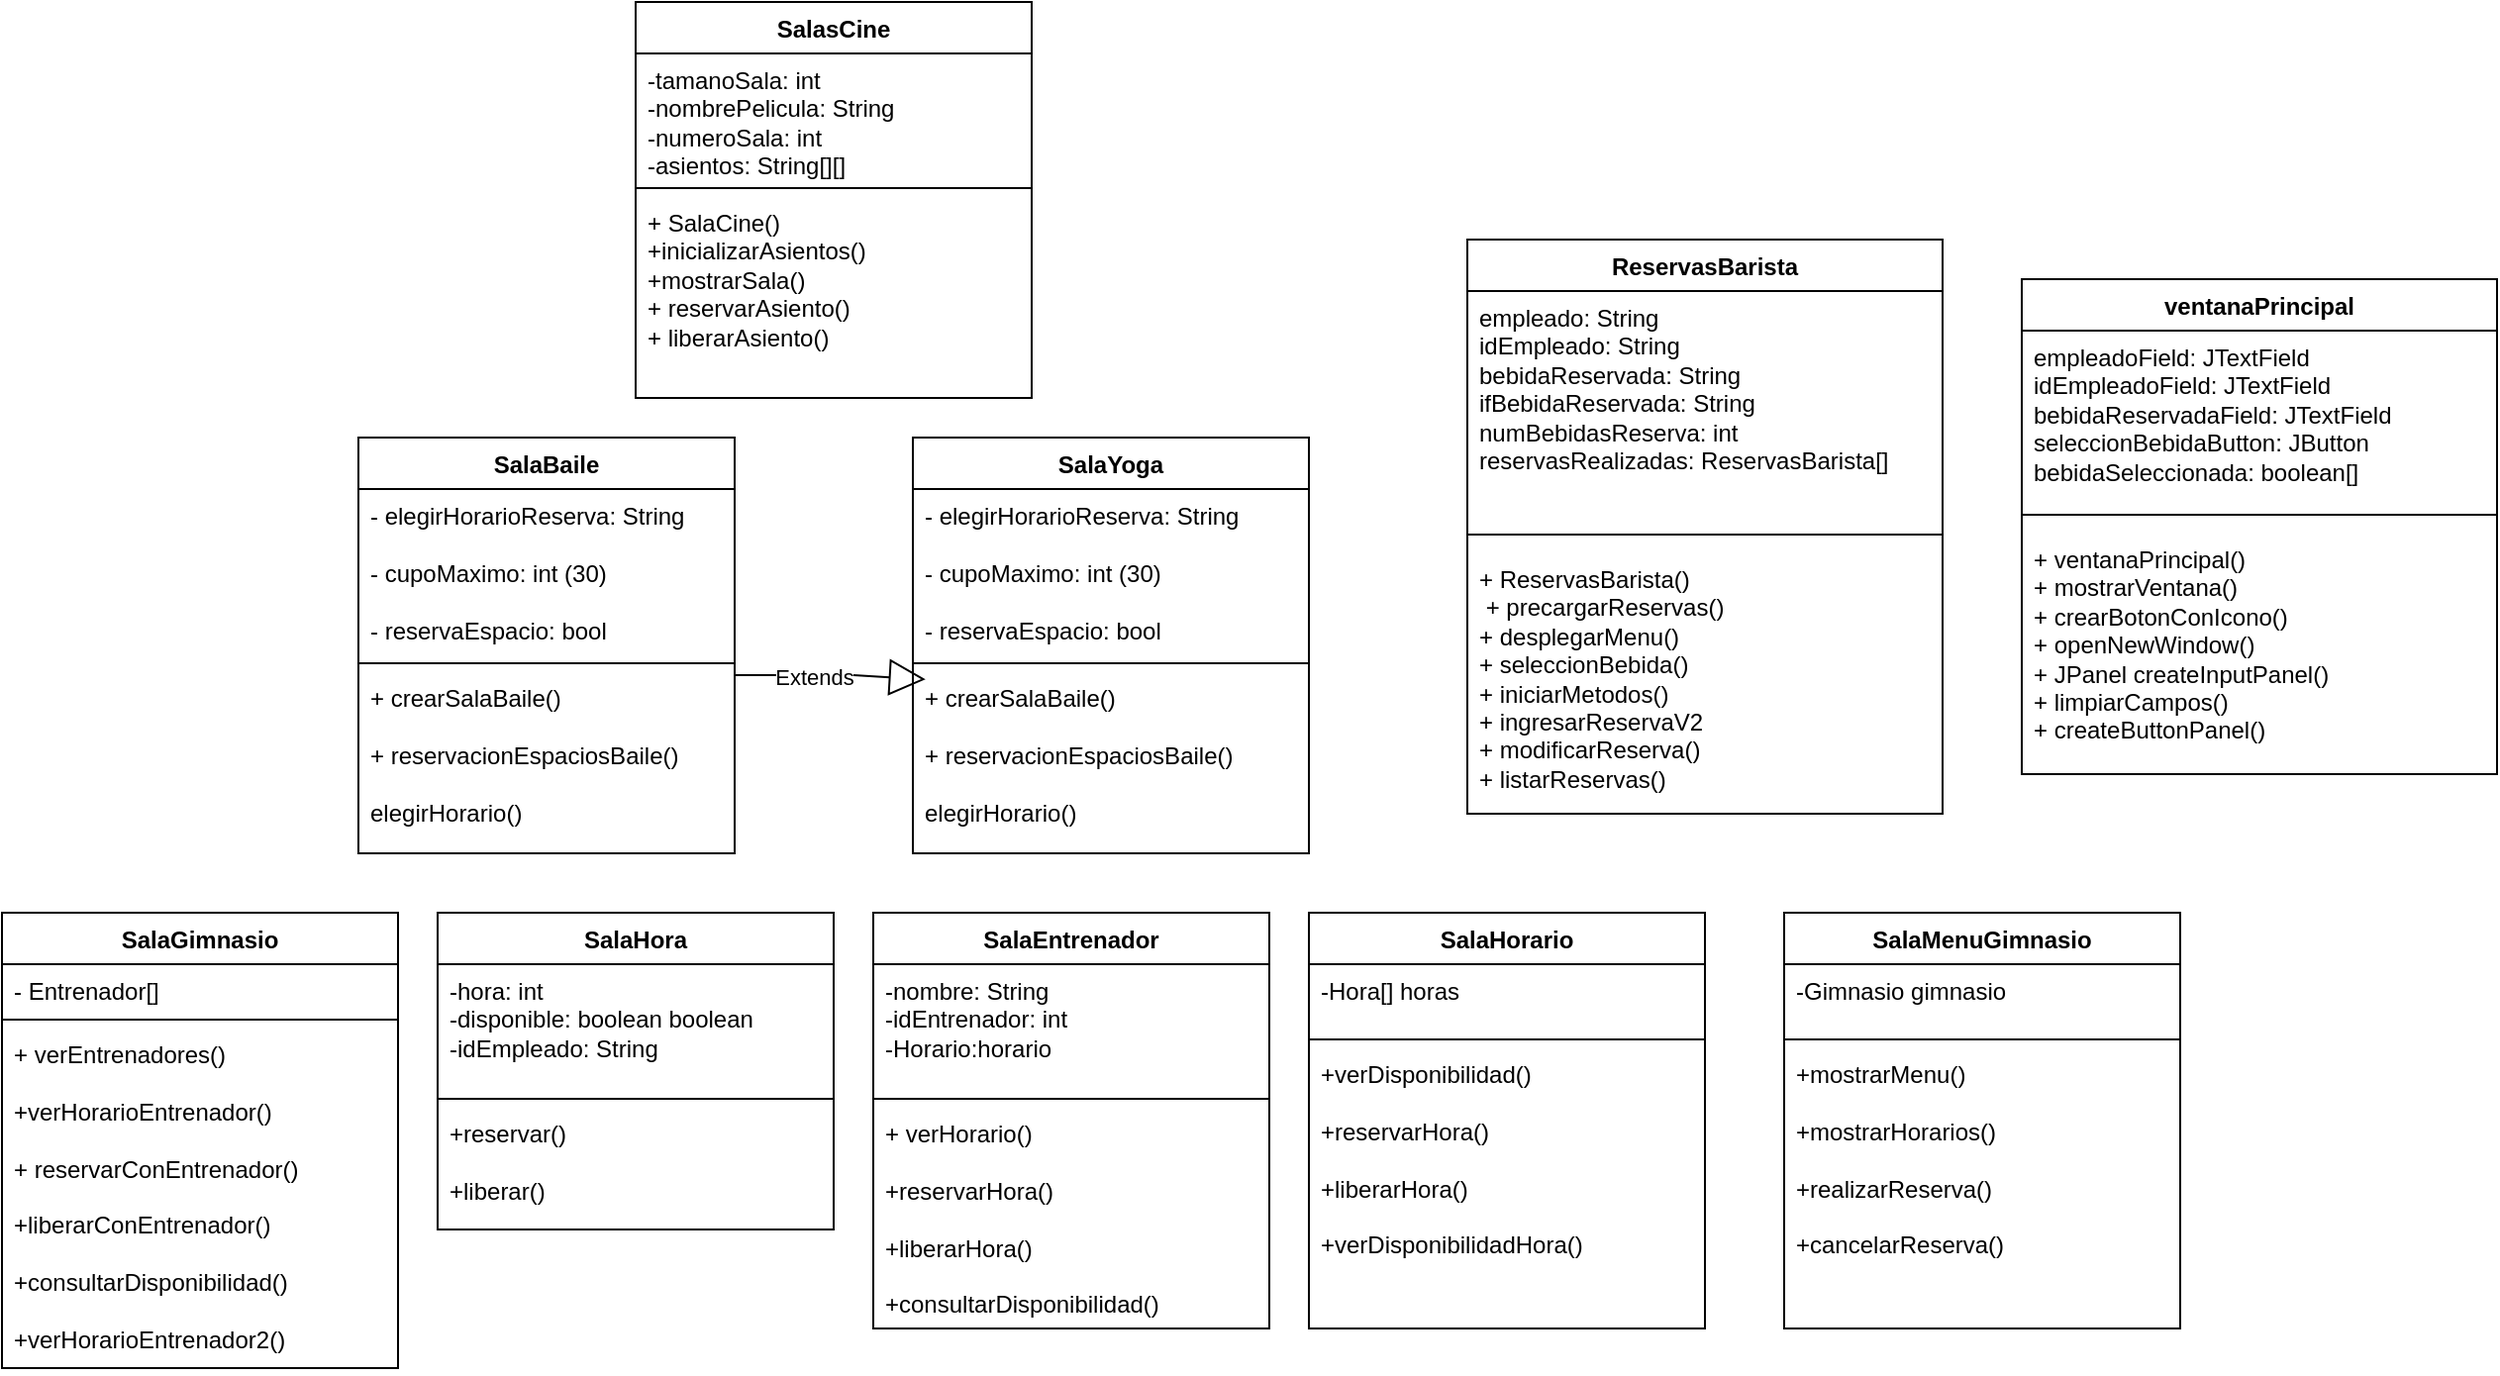 <mxfile version="24.8.6">
  <diagram id="C5RBs43oDa-KdzZeNtuy" name="Page-1">
    <mxGraphModel dx="872" dy="2269" grid="1" gridSize="10" guides="1" tooltips="1" connect="1" arrows="1" fold="1" page="1" pageScale="1" pageWidth="1600" pageHeight="900" math="0" shadow="0">
      <root>
        <mxCell id="WIyWlLk6GJQsqaUBKTNV-0" />
        <mxCell id="WIyWlLk6GJQsqaUBKTNV-1" parent="WIyWlLk6GJQsqaUBKTNV-0" />
        <mxCell id="xDo69KHjv8QRunsJBPLD-2" value="SalasCine&lt;div&gt;&lt;br&gt;&lt;/div&gt;" style="swimlane;fontStyle=1;align=center;verticalAlign=top;childLayout=stackLayout;horizontal=1;startSize=26;horizontalStack=0;resizeParent=1;resizeParentMax=0;resizeLast=0;collapsible=1;marginBottom=0;whiteSpace=wrap;html=1;" parent="WIyWlLk6GJQsqaUBKTNV-1" vertex="1">
          <mxGeometry x="330" y="-1760" width="200" height="200" as="geometry">
            <mxRectangle x="100" y="550" width="100" height="40" as="alternateBounds" />
          </mxGeometry>
        </mxCell>
        <mxCell id="xDo69KHjv8QRunsJBPLD-3" value="&lt;div&gt;&lt;span data-darkreader-inline-color=&quot;&quot; data-darkreader-inline-bgcolor=&quot;&quot; style=&quot;background-color: initial; color: rgb(0, 0, 0); --darkreader-inline-bgcolor: initial; --darkreader-inline-color: #fffffc;&quot;&gt;-tamanoSala: int&lt;/span&gt;&lt;/div&gt;&lt;div&gt;&lt;div&gt;-nombrePelicula: String&lt;/div&gt;&lt;/div&gt;&lt;div&gt;-numeroSala: int&amp;nbsp;&lt;/div&gt;&lt;div&gt;-asientos: String[][]&lt;/div&gt;" style="text;strokeColor=none;fillColor=none;align=left;verticalAlign=top;spacingLeft=4;spacingRight=4;overflow=hidden;rotatable=0;points=[[0,0.5],[1,0.5]];portConstraint=eastwest;whiteSpace=wrap;html=1;" parent="xDo69KHjv8QRunsJBPLD-2" vertex="1">
          <mxGeometry y="26" width="200" height="64" as="geometry" />
        </mxCell>
        <mxCell id="xDo69KHjv8QRunsJBPLD-4" value="" style="line;strokeWidth=1;fillColor=none;align=left;verticalAlign=middle;spacingTop=-1;spacingLeft=3;spacingRight=3;rotatable=0;labelPosition=right;points=[];portConstraint=eastwest;strokeColor=inherit;" parent="xDo69KHjv8QRunsJBPLD-2" vertex="1">
          <mxGeometry y="90" width="200" height="8" as="geometry" />
        </mxCell>
        <mxCell id="xDo69KHjv8QRunsJBPLD-5" value="&lt;div&gt;&lt;div&gt;&lt;span data-darkreader-inline-color=&quot;&quot; data-darkreader-inline-bgcolor=&quot;&quot; style=&quot;background-color: initial; color: rgb(0, 0, 0); --darkreader-inline-bgcolor: initial; --darkreader-inline-color: #fffffc;&quot;&gt;+ SalaCine&lt;/span&gt;&lt;span data-darkreader-inline-color=&quot;&quot; data-darkreader-inline-bgcolor=&quot;&quot; style=&quot;background-color: initial; color: rgb(0, 0, 0); --darkreader-inline-bgcolor: initial; --darkreader-inline-color: #fffffc;&quot;&gt;(&lt;/span&gt;&lt;span data-darkreader-inline-color=&quot;&quot; data-darkreader-inline-bgcolor=&quot;&quot; style=&quot;background-color: initial; color: rgb(0, 0, 0); --darkreader-inline-bgcolor: initial; --darkreader-inline-color: #fffffc;&quot;&gt;)&lt;/span&gt;&lt;/div&gt;&lt;div&gt;+inicializarAsientos()&lt;/div&gt;&lt;div&gt;+mostrarSala()&lt;/div&gt;&lt;div&gt;+ reservarAsiento()&lt;/div&gt;&lt;div&gt;+ liberarAsiento()&lt;br&gt;&lt;div&gt;&lt;br&gt;&lt;/div&gt;&lt;/div&gt;&lt;/div&gt;" style="text;strokeColor=none;fillColor=none;align=left;verticalAlign=top;spacingLeft=4;spacingRight=4;overflow=hidden;rotatable=0;points=[[0,0.5],[1,0.5]];portConstraint=eastwest;whiteSpace=wrap;html=1;" parent="xDo69KHjv8QRunsJBPLD-2" vertex="1">
          <mxGeometry y="98" width="200" height="102" as="geometry" />
        </mxCell>
        <mxCell id="xDo69KHjv8QRunsJBPLD-12" value="SalaBaile" style="swimlane;fontStyle=1;align=center;verticalAlign=top;childLayout=stackLayout;horizontal=1;startSize=26;horizontalStack=0;resizeParent=1;resizeParentMax=0;resizeLast=0;collapsible=1;marginBottom=0;whiteSpace=wrap;html=1;" parent="WIyWlLk6GJQsqaUBKTNV-1" vertex="1">
          <mxGeometry x="190" y="-1540" width="190" height="210" as="geometry" />
        </mxCell>
        <mxCell id="xDo69KHjv8QRunsJBPLD-13" value="- elegirHorarioReserva: String&lt;div&gt;&lt;br&gt;&lt;/div&gt;&lt;div&gt;- cupoMaximo: int (30)&lt;/div&gt;&lt;div&gt;&lt;br&gt;&lt;/div&gt;&lt;div&gt;- reservaEspacio: bool&lt;/div&gt;" style="text;strokeColor=none;fillColor=none;align=left;verticalAlign=top;spacingLeft=4;spacingRight=4;overflow=hidden;rotatable=0;points=[[0,0.5],[1,0.5]];portConstraint=eastwest;whiteSpace=wrap;html=1;" parent="xDo69KHjv8QRunsJBPLD-12" vertex="1">
          <mxGeometry y="26" width="190" height="84" as="geometry" />
        </mxCell>
        <mxCell id="xDo69KHjv8QRunsJBPLD-14" value="" style="line;strokeWidth=1;fillColor=none;align=left;verticalAlign=middle;spacingTop=-1;spacingLeft=3;spacingRight=3;rotatable=0;labelPosition=right;points=[];portConstraint=eastwest;strokeColor=inherit;" parent="xDo69KHjv8QRunsJBPLD-12" vertex="1">
          <mxGeometry y="110" width="190" height="8" as="geometry" />
        </mxCell>
        <mxCell id="xDo69KHjv8QRunsJBPLD-15" value="+ crearSalaBaile()&lt;div&gt;&lt;br&gt;&lt;/div&gt;&lt;div&gt;+ reservacionEspaciosBaile()&lt;/div&gt;&lt;div&gt;&lt;br&gt;&lt;/div&gt;&lt;div&gt;elegirHorario()&lt;/div&gt;" style="text;strokeColor=none;fillColor=none;align=left;verticalAlign=top;spacingLeft=4;spacingRight=4;overflow=hidden;rotatable=0;points=[[0,0.5],[1,0.5]];portConstraint=eastwest;whiteSpace=wrap;html=1;" parent="xDo69KHjv8QRunsJBPLD-12" vertex="1">
          <mxGeometry y="118" width="190" height="92" as="geometry" />
        </mxCell>
        <mxCell id="xDo69KHjv8QRunsJBPLD-17" value="SalaYoga&lt;div&gt;&lt;br&gt;&lt;/div&gt;" style="swimlane;fontStyle=1;align=center;verticalAlign=top;childLayout=stackLayout;horizontal=1;startSize=26;horizontalStack=0;resizeParent=1;resizeParentMax=0;resizeLast=0;collapsible=1;marginBottom=0;whiteSpace=wrap;html=1;" parent="WIyWlLk6GJQsqaUBKTNV-1" vertex="1">
          <mxGeometry x="470" y="-1540" width="200" height="210" as="geometry" />
        </mxCell>
        <mxCell id="xDo69KHjv8QRunsJBPLD-18" value="- elegirHorarioReserva: String&lt;div&gt;&lt;br&gt;&lt;/div&gt;&lt;div&gt;- cupoMaximo: int (30)&lt;/div&gt;&lt;div&gt;&lt;br&gt;&lt;/div&gt;&lt;div&gt;- reservaEspacio: bool&lt;/div&gt;" style="text;strokeColor=none;fillColor=none;align=left;verticalAlign=top;spacingLeft=4;spacingRight=4;overflow=hidden;rotatable=0;points=[[0,0.5],[1,0.5]];portConstraint=eastwest;whiteSpace=wrap;html=1;" parent="xDo69KHjv8QRunsJBPLD-17" vertex="1">
          <mxGeometry y="26" width="200" height="84" as="geometry" />
        </mxCell>
        <mxCell id="xDo69KHjv8QRunsJBPLD-19" value="" style="line;strokeWidth=1;fillColor=none;align=left;verticalAlign=middle;spacingTop=-1;spacingLeft=3;spacingRight=3;rotatable=0;labelPosition=right;points=[];portConstraint=eastwest;strokeColor=inherit;" parent="xDo69KHjv8QRunsJBPLD-17" vertex="1">
          <mxGeometry y="110" width="200" height="8" as="geometry" />
        </mxCell>
        <mxCell id="xDo69KHjv8QRunsJBPLD-20" value="+ crearSalaBaile()&lt;div&gt;&lt;br&gt;&lt;/div&gt;&lt;div&gt;+ reservacionEspaciosBaile()&lt;/div&gt;&lt;div&gt;&lt;br&gt;&lt;/div&gt;&lt;div&gt;elegirHorario()&lt;/div&gt;" style="text;strokeColor=none;fillColor=none;align=left;verticalAlign=top;spacingLeft=4;spacingRight=4;overflow=hidden;rotatable=0;points=[[0,0.5],[1,0.5]];portConstraint=eastwest;whiteSpace=wrap;html=1;" parent="xDo69KHjv8QRunsJBPLD-17" vertex="1">
          <mxGeometry y="118" width="200" height="92" as="geometry" />
        </mxCell>
        <mxCell id="xDo69KHjv8QRunsJBPLD-21" value="ReservasBarista&lt;div&gt;&lt;br&gt;&lt;/div&gt;" style="swimlane;fontStyle=1;align=center;verticalAlign=top;childLayout=stackLayout;horizontal=1;startSize=26;horizontalStack=0;resizeParent=1;resizeParentMax=0;resizeLast=0;collapsible=1;marginBottom=0;whiteSpace=wrap;html=1;" parent="WIyWlLk6GJQsqaUBKTNV-1" vertex="1">
          <mxGeometry x="750" y="-1640" width="240" height="290" as="geometry" />
        </mxCell>
        <mxCell id="xDo69KHjv8QRunsJBPLD-22" value="&lt;font style=&quot;font-size: 12px;&quot;&gt;&lt;span style=&quot;white-space: pre;&quot;&gt;empleado: String&lt;br&gt;&lt;/span&gt;&lt;span style=&quot;white-space: pre;&quot;&gt;idEmpleado: String&lt;br&gt;&lt;/span&gt;&lt;span style=&quot;white-space: pre;&quot;&gt;bebidaReservada: String&lt;br&gt;&lt;/span&gt;&lt;span style=&quot;white-space: pre;&quot;&gt;ifBebidaReservada: String&lt;br&gt;&lt;/span&gt;&lt;span style=&quot;white-space: pre;&quot;&gt;numBebidasReserva: int&lt;br&gt;&lt;/span&gt;&lt;span style=&quot;white-space: pre;&quot;&gt;reservasRealizadas: ReservasBarista[]&lt;/span&gt;&lt;/font&gt;&lt;div style=&quot;&quot;&gt;&lt;span style=&quot;font-family: __JetBrains_Mono_3c557b, __JetBrains_Mono_Fallback_3c557b; white-space: pre;&quot;&gt;&lt;br&gt;&lt;/span&gt;&lt;/div&gt;" style="text;strokeColor=none;fillColor=none;align=left;verticalAlign=top;spacingLeft=4;spacingRight=4;overflow=hidden;rotatable=0;points=[[0,0.5],[1,0.5]];portConstraint=eastwest;whiteSpace=wrap;html=1;" parent="xDo69KHjv8QRunsJBPLD-21" vertex="1">
          <mxGeometry y="26" width="240" height="114" as="geometry" />
        </mxCell>
        <mxCell id="xDo69KHjv8QRunsJBPLD-23" value="" style="line;strokeWidth=1;fillColor=none;align=left;verticalAlign=middle;spacingTop=-1;spacingLeft=3;spacingRight=3;rotatable=0;labelPosition=right;points=[];portConstraint=eastwest;strokeColor=inherit;" parent="xDo69KHjv8QRunsJBPLD-21" vertex="1">
          <mxGeometry y="140" width="240" height="18" as="geometry" />
        </mxCell>
        <mxCell id="xDo69KHjv8QRunsJBPLD-24" value="&lt;font style=&quot;font-size: 12px;&quot;&gt;&lt;span style=&quot;white-space: pre;&quot;&gt;+ ReservasBarista()&lt;br&gt;&lt;/span&gt;&lt;span style=&quot;white-space: pre;&quot;&gt; + precargarReservas() &lt;/span&gt;&lt;/font&gt;&lt;div style=&quot;&quot;&gt;&lt;font style=&quot;font-size: 12px;&quot;&gt;&lt;span style=&quot;white-space: pre;&quot;&gt;+ desplegarMenu()&lt;br&gt;&lt;/span&gt;&lt;span style=&quot;white-space: pre;&quot;&gt;+ seleccionBebida()&lt;br&gt;&lt;/span&gt;&lt;span style=&quot;white-space: pre;&quot;&gt;+ iniciarMetodos()&lt;br&gt;&lt;/span&gt;&lt;span style=&quot;white-space: pre;&quot;&gt;+ ingresarReservaV2&lt;br&gt;&lt;/span&gt;&lt;span style=&quot;white-space: pre;&quot;&gt;+ modificarReserva() &lt;br&gt;&lt;/span&gt;&lt;span style=&quot;white-space: pre;&quot;&gt;+ listarReservas()&lt;br&gt;&lt;/span&gt;&lt;/font&gt;&lt;div&gt;&lt;span style=&quot;background-color: rgb(9, 9, 11); color: rgb(227, 234, 242); font-family: __JetBrains_Mono_3c557b, __JetBrains_Mono_Fallback_3c557b; white-space: pre;&quot;&gt;&lt;br&gt;&lt;/span&gt;&lt;/div&gt;&lt;/div&gt;" style="text;strokeColor=none;fillColor=none;align=left;verticalAlign=top;spacingLeft=4;spacingRight=4;overflow=hidden;rotatable=0;points=[[0,0.5],[1,0.5]];portConstraint=eastwest;whiteSpace=wrap;html=1;" parent="xDo69KHjv8QRunsJBPLD-21" vertex="1">
          <mxGeometry y="158" width="240" height="132" as="geometry" />
        </mxCell>
        <mxCell id="xDo69KHjv8QRunsJBPLD-28" value="Extends" style="endArrow=block;endSize=16;endFill=0;html=1;rounded=0;entryX=0.032;entryY=0.045;entryDx=0;entryDy=0;entryPerimeter=0;exitX=1;exitY=0.022;exitDx=0;exitDy=0;exitPerimeter=0;" parent="WIyWlLk6GJQsqaUBKTNV-1" source="xDo69KHjv8QRunsJBPLD-15" target="xDo69KHjv8QRunsJBPLD-20" edge="1">
          <mxGeometry x="-0.17" y="-1" width="160" relative="1" as="geometry">
            <mxPoint x="390" y="-1420" as="sourcePoint" />
            <mxPoint x="540" y="-1200" as="targetPoint" />
            <Array as="points">
              <mxPoint x="440" y="-1420" />
            </Array>
            <mxPoint as="offset" />
          </mxGeometry>
        </mxCell>
        <mxCell id="K66IiPiDPM6lajpn4Y2S-0" value="&lt;div&gt;ventanaPrincipal&lt;/div&gt;" style="swimlane;fontStyle=1;align=center;verticalAlign=top;childLayout=stackLayout;horizontal=1;startSize=26;horizontalStack=0;resizeParent=1;resizeParentMax=0;resizeLast=0;collapsible=1;marginBottom=0;whiteSpace=wrap;html=1;" parent="WIyWlLk6GJQsqaUBKTNV-1" vertex="1">
          <mxGeometry x="1030" y="-1620" width="240" height="250" as="geometry" />
        </mxCell>
        <mxCell id="K66IiPiDPM6lajpn4Y2S-1" value="&lt;div style=&quot;&quot;&gt;&lt;span style=&quot;white-space: pre;&quot;&gt;empleadoField: JTextField &lt;br&gt;&lt;/span&gt;&lt;span style=&quot;white-space: pre;&quot;&gt;idEmpleadoField: JTextField &lt;br&gt;&lt;/span&gt;&lt;span style=&quot;white-space: pre;&quot;&gt;bebidaReservadaField: JTextField&lt;br&gt;&lt;/span&gt;&lt;span style=&quot;white-space: pre;&quot;&gt;seleccionBebidaButton: JButton &lt;br&gt;&lt;/span&gt;&lt;span style=&quot;white-space: pre;&quot;&gt;bebidaSeleccionada: boolean[]&lt;/span&gt;&lt;/div&gt;" style="text;strokeColor=none;fillColor=none;align=left;verticalAlign=top;spacingLeft=4;spacingRight=4;overflow=hidden;rotatable=0;points=[[0,0.5],[1,0.5]];portConstraint=eastwest;whiteSpace=wrap;html=1;" parent="K66IiPiDPM6lajpn4Y2S-0" vertex="1">
          <mxGeometry y="26" width="240" height="84" as="geometry" />
        </mxCell>
        <mxCell id="K66IiPiDPM6lajpn4Y2S-2" value="" style="line;strokeWidth=1;fillColor=none;align=left;verticalAlign=middle;spacingTop=-1;spacingLeft=3;spacingRight=3;rotatable=0;labelPosition=right;points=[];portConstraint=eastwest;strokeColor=inherit;" parent="K66IiPiDPM6lajpn4Y2S-0" vertex="1">
          <mxGeometry y="110" width="240" height="18" as="geometry" />
        </mxCell>
        <mxCell id="K66IiPiDPM6lajpn4Y2S-3" value="&lt;div style=&quot;&quot;&gt;&lt;div&gt;&lt;span style=&quot;white-space: pre;&quot;&gt;+ ventanaPrincipal()&lt;br&gt;&lt;/span&gt;&lt;span style=&quot;white-space: pre;&quot;&gt;+ mostrarVentana() &lt;/span&gt;&lt;/div&gt;&lt;div&gt;&lt;span style=&quot;white-space: pre;&quot;&gt;+ crearBotonConIcono()&lt;/span&gt;&lt;/div&gt;&lt;div&gt;&lt;span style=&quot;white-space: pre;&quot;&gt;+ openNewWindow()&lt;/span&gt;&lt;/div&gt;&lt;div&gt;&lt;font style=&quot;font-size: 12px; text-align: right; white-space: pre;&quot;&gt;+ &lt;/font&gt;&lt;font style=&quot;font-size: 12px; text-align: right; white-space: pre;&quot;&gt;JPanel createInputPanel() &lt;/font&gt;&lt;/div&gt;&lt;div&gt;&lt;font style=&quot;font-size: 12px; text-align: right; white-space: pre;&quot;&gt;+ &lt;/font&gt;&lt;font style=&quot;font-size: 12px; text-align: right; white-space: pre;&quot;&gt;limpiarCampos() &lt;/font&gt;&lt;font style=&quot;font-size: 12px; text-align: right; white-space: pre;&quot;&gt;&lt;br&gt;&lt;/font&gt;&lt;span style=&quot;white-space: pre;&quot;&gt;+ createButtonPanel()&lt;br&gt;&lt;/span&gt;&lt;br&gt;&lt;/div&gt;&lt;/div&gt;" style="text;strokeColor=none;fillColor=none;align=left;verticalAlign=top;spacingLeft=4;spacingRight=4;overflow=hidden;rotatable=0;points=[[0,0.5],[1,0.5]];portConstraint=eastwest;whiteSpace=wrap;html=1;" parent="K66IiPiDPM6lajpn4Y2S-0" vertex="1">
          <mxGeometry y="128" width="240" height="122" as="geometry" />
        </mxCell>
        <mxCell id="8H2p-3gd27AUxc3cNie3-0" value="SalaGimnasio" style="swimlane;fontStyle=1;align=center;verticalAlign=top;childLayout=stackLayout;horizontal=1;startSize=26;horizontalStack=0;resizeParent=1;resizeParentMax=0;resizeLast=0;collapsible=1;marginBottom=0;whiteSpace=wrap;html=1;" vertex="1" parent="WIyWlLk6GJQsqaUBKTNV-1">
          <mxGeometry x="10" y="-1300" width="200" height="230" as="geometry" />
        </mxCell>
        <object label="- Entrenador[]&amp;nbsp;" id="8H2p-3gd27AUxc3cNie3-1">
          <mxCell style="text;strokeColor=none;fillColor=none;align=left;verticalAlign=top;spacingLeft=4;spacingRight=4;overflow=hidden;rotatable=0;points=[[0,0.5],[1,0.5]];portConstraint=eastwest;whiteSpace=wrap;html=1;" vertex="1" parent="8H2p-3gd27AUxc3cNie3-0">
            <mxGeometry y="26" width="200" height="24" as="geometry" />
          </mxCell>
        </object>
        <mxCell id="8H2p-3gd27AUxc3cNie3-2" value="" style="line;strokeWidth=1;fillColor=none;align=left;verticalAlign=middle;spacingTop=-1;spacingLeft=3;spacingRight=3;rotatable=0;labelPosition=right;points=[];portConstraint=eastwest;strokeColor=inherit;" vertex="1" parent="8H2p-3gd27AUxc3cNie3-0">
          <mxGeometry y="50" width="200" height="8" as="geometry" />
        </mxCell>
        <mxCell id="8H2p-3gd27AUxc3cNie3-3" value="+ verEntrenadores()&lt;div&gt;&lt;br&gt;&lt;/div&gt;&lt;div&gt;+verHorarioEntrenador()&lt;/div&gt;&lt;div&gt;&lt;br&gt;&lt;/div&gt;&lt;div&gt;+ reservarConEntrenador()&lt;/div&gt;&lt;div&gt;&lt;br&gt;&lt;/div&gt;&lt;div&gt;+liberarConEntrenador()&lt;/div&gt;&lt;div&gt;&lt;br&gt;&lt;/div&gt;&lt;div&gt;+consultarDisponibilidad()&amp;nbsp;&lt;/div&gt;&lt;div&gt;&lt;br&gt;&lt;/div&gt;&lt;div&gt;+verHorarioEntrenador2()&lt;/div&gt;&lt;div&gt;&lt;br&gt;&lt;/div&gt;&lt;div&gt;&lt;br&gt;&lt;/div&gt;" style="text;strokeColor=none;fillColor=none;align=left;verticalAlign=top;spacingLeft=4;spacingRight=4;overflow=hidden;rotatable=0;points=[[0,0.5],[1,0.5]];portConstraint=eastwest;whiteSpace=wrap;html=1;" vertex="1" parent="8H2p-3gd27AUxc3cNie3-0">
          <mxGeometry y="58" width="200" height="172" as="geometry" />
        </mxCell>
        <mxCell id="7PDVPM55E277mV-xmaoT-0" value="SalaHora" style="swimlane;fontStyle=1;align=center;verticalAlign=top;childLayout=stackLayout;horizontal=1;startSize=26;horizontalStack=0;resizeParent=1;resizeParentMax=0;resizeLast=0;collapsible=1;marginBottom=0;whiteSpace=wrap;html=1;" vertex="1" parent="WIyWlLk6GJQsqaUBKTNV-1">
          <mxGeometry x="230" y="-1300" width="200" height="160" as="geometry" />
        </mxCell>
        <object label="&lt;div&gt;-hora: int&lt;/div&gt;&lt;div&gt;&lt;span style=&quot;background-color: initial;&quot;&gt;-disponible: boolean boolean&amp;nbsp;&lt;/span&gt;&lt;/div&gt;&lt;div&gt;&lt;span style=&quot;background-color: initial;&quot;&gt;-idEmpleado: String&amp;nbsp;&lt;/span&gt;&lt;/div&gt;" id="7PDVPM55E277mV-xmaoT-1">
          <mxCell style="text;strokeColor=none;fillColor=none;align=left;verticalAlign=top;spacingLeft=4;spacingRight=4;overflow=hidden;rotatable=0;points=[[0,0.5],[1,0.5]];portConstraint=eastwest;whiteSpace=wrap;html=1;" vertex="1" parent="7PDVPM55E277mV-xmaoT-0">
            <mxGeometry y="26" width="200" height="64" as="geometry" />
          </mxCell>
        </object>
        <mxCell id="7PDVPM55E277mV-xmaoT-2" value="" style="line;strokeWidth=1;fillColor=none;align=left;verticalAlign=middle;spacingTop=-1;spacingLeft=3;spacingRight=3;rotatable=0;labelPosition=right;points=[];portConstraint=eastwest;strokeColor=inherit;" vertex="1" parent="7PDVPM55E277mV-xmaoT-0">
          <mxGeometry y="90" width="200" height="8" as="geometry" />
        </mxCell>
        <mxCell id="7PDVPM55E277mV-xmaoT-3" value="+reservar()&lt;div&gt;&lt;br&gt;&lt;/div&gt;&lt;div&gt;+liberar()&amp;nbsp;&amp;nbsp;&lt;div&gt;&lt;br&gt;&lt;/div&gt;&lt;div&gt;&lt;br&gt;&lt;/div&gt;&lt;div&gt;&lt;br&gt;&lt;/div&gt;&lt;div&gt;&lt;br&gt;&lt;/div&gt;&lt;/div&gt;" style="text;strokeColor=none;fillColor=none;align=left;verticalAlign=top;spacingLeft=4;spacingRight=4;overflow=hidden;rotatable=0;points=[[0,0.5],[1,0.5]];portConstraint=eastwest;whiteSpace=wrap;html=1;" vertex="1" parent="7PDVPM55E277mV-xmaoT-0">
          <mxGeometry y="98" width="200" height="62" as="geometry" />
        </mxCell>
        <mxCell id="1x8C1djNTPUcrQZU20-w-0" value="SalaEntrenador" style="swimlane;fontStyle=1;align=center;verticalAlign=top;childLayout=stackLayout;horizontal=1;startSize=26;horizontalStack=0;resizeParent=1;resizeParentMax=0;resizeLast=0;collapsible=1;marginBottom=0;whiteSpace=wrap;html=1;" vertex="1" parent="WIyWlLk6GJQsqaUBKTNV-1">
          <mxGeometry x="450" y="-1300" width="200" height="210" as="geometry" />
        </mxCell>
        <object label="&lt;div&gt;-nombre: String&lt;/div&gt;&lt;div&gt;&lt;span style=&quot;background-color: initial;&quot;&gt;-idEntrenador: int&amp;nbsp;&lt;/span&gt;&lt;/div&gt;&lt;div&gt;&lt;span style=&quot;background-color: initial;&quot;&gt;-Horario:horario&lt;/span&gt;&lt;/div&gt;" id="1x8C1djNTPUcrQZU20-w-1">
          <mxCell style="text;strokeColor=none;fillColor=none;align=left;verticalAlign=top;spacingLeft=4;spacingRight=4;overflow=hidden;rotatable=0;points=[[0,0.5],[1,0.5]];portConstraint=eastwest;whiteSpace=wrap;html=1;" vertex="1" parent="1x8C1djNTPUcrQZU20-w-0">
            <mxGeometry y="26" width="200" height="64" as="geometry" />
          </mxCell>
        </object>
        <mxCell id="1x8C1djNTPUcrQZU20-w-2" value="" style="line;strokeWidth=1;fillColor=none;align=left;verticalAlign=middle;spacingTop=-1;spacingLeft=3;spacingRight=3;rotatable=0;labelPosition=right;points=[];portConstraint=eastwest;strokeColor=inherit;" vertex="1" parent="1x8C1djNTPUcrQZU20-w-0">
          <mxGeometry y="90" width="200" height="8" as="geometry" />
        </mxCell>
        <mxCell id="1x8C1djNTPUcrQZU20-w-3" value="+ verHorario()&lt;div&gt;&lt;br&gt;&lt;/div&gt;&lt;div&gt;+reservarHora()&lt;/div&gt;&lt;div&gt;&lt;br&gt;&lt;/div&gt;&lt;div&gt;+liberarHora()&lt;/div&gt;&lt;div&gt;&lt;br&gt;&lt;/div&gt;&lt;div&gt;+consultarDisponibilidad()&lt;br&gt;&lt;div&gt;&lt;br&gt;&lt;/div&gt;&lt;div&gt;&lt;br&gt;&lt;/div&gt;&lt;div&gt;&lt;br&gt;&lt;/div&gt;&lt;div&gt;&lt;br&gt;&lt;/div&gt;&lt;/div&gt;" style="text;strokeColor=none;fillColor=none;align=left;verticalAlign=top;spacingLeft=4;spacingRight=4;overflow=hidden;rotatable=0;points=[[0,0.5],[1,0.5]];portConstraint=eastwest;whiteSpace=wrap;html=1;" vertex="1" parent="1x8C1djNTPUcrQZU20-w-0">
          <mxGeometry y="98" width="200" height="112" as="geometry" />
        </mxCell>
        <mxCell id="e9KL4jtmCZpield2LMSj-0" value="SalaHorario" style="swimlane;fontStyle=1;align=center;verticalAlign=top;childLayout=stackLayout;horizontal=1;startSize=26;horizontalStack=0;resizeParent=1;resizeParentMax=0;resizeLast=0;collapsible=1;marginBottom=0;whiteSpace=wrap;html=1;" vertex="1" parent="WIyWlLk6GJQsqaUBKTNV-1">
          <mxGeometry x="670" y="-1300" width="200" height="210" as="geometry" />
        </mxCell>
        <object label="&lt;div&gt;-Hora[] horas&lt;/div&gt;&lt;div&gt;&lt;br&gt;&lt;/div&gt;" id="e9KL4jtmCZpield2LMSj-1">
          <mxCell style="text;strokeColor=none;fillColor=none;align=left;verticalAlign=top;spacingLeft=4;spacingRight=4;overflow=hidden;rotatable=0;points=[[0,0.5],[1,0.5]];portConstraint=eastwest;whiteSpace=wrap;html=1;" vertex="1" parent="e9KL4jtmCZpield2LMSj-0">
            <mxGeometry y="26" width="200" height="34" as="geometry" />
          </mxCell>
        </object>
        <mxCell id="e9KL4jtmCZpield2LMSj-2" value="" style="line;strokeWidth=1;fillColor=none;align=left;verticalAlign=middle;spacingTop=-1;spacingLeft=3;spacingRight=3;rotatable=0;labelPosition=right;points=[];portConstraint=eastwest;strokeColor=inherit;" vertex="1" parent="e9KL4jtmCZpield2LMSj-0">
          <mxGeometry y="60" width="200" height="8" as="geometry" />
        </mxCell>
        <mxCell id="e9KL4jtmCZpield2LMSj-3" value="+verDisponibilidad()&amp;nbsp;&lt;div&gt;&lt;br&gt;&lt;/div&gt;&lt;div&gt;+reservarHora()&lt;/div&gt;&lt;div&gt;&lt;br&gt;&lt;/div&gt;&lt;div&gt;+liberarHora()&lt;/div&gt;&lt;div&gt;&lt;br&gt;&lt;/div&gt;&lt;div&gt;+verDisponibilidadHora()&lt;div&gt;&lt;br&gt;&lt;/div&gt;&lt;div&gt;&lt;br&gt;&lt;/div&gt;&lt;div&gt;&lt;br&gt;&lt;/div&gt;&lt;/div&gt;" style="text;strokeColor=none;fillColor=none;align=left;verticalAlign=top;spacingLeft=4;spacingRight=4;overflow=hidden;rotatable=0;points=[[0,0.5],[1,0.5]];portConstraint=eastwest;whiteSpace=wrap;html=1;" vertex="1" parent="e9KL4jtmCZpield2LMSj-0">
          <mxGeometry y="68" width="200" height="142" as="geometry" />
        </mxCell>
        <mxCell id="BRECib-q6GYgZaCisQO4-0" value="SalaMenuGimnasio" style="swimlane;fontStyle=1;align=center;verticalAlign=top;childLayout=stackLayout;horizontal=1;startSize=26;horizontalStack=0;resizeParent=1;resizeParentMax=0;resizeLast=0;collapsible=1;marginBottom=0;whiteSpace=wrap;html=1;" vertex="1" parent="WIyWlLk6GJQsqaUBKTNV-1">
          <mxGeometry x="910" y="-1300" width="200" height="210" as="geometry" />
        </mxCell>
        <object label="&lt;div&gt;-Gimnasio gimnasio&lt;/div&gt;&lt;div&gt;&lt;br&gt;&lt;/div&gt;" id="BRECib-q6GYgZaCisQO4-1">
          <mxCell style="text;strokeColor=none;fillColor=none;align=left;verticalAlign=top;spacingLeft=4;spacingRight=4;overflow=hidden;rotatable=0;points=[[0,0.5],[1,0.5]];portConstraint=eastwest;whiteSpace=wrap;html=1;" vertex="1" parent="BRECib-q6GYgZaCisQO4-0">
            <mxGeometry y="26" width="200" height="34" as="geometry" />
          </mxCell>
        </object>
        <mxCell id="BRECib-q6GYgZaCisQO4-2" value="" style="line;strokeWidth=1;fillColor=none;align=left;verticalAlign=middle;spacingTop=-1;spacingLeft=3;spacingRight=3;rotatable=0;labelPosition=right;points=[];portConstraint=eastwest;strokeColor=inherit;" vertex="1" parent="BRECib-q6GYgZaCisQO4-0">
          <mxGeometry y="60" width="200" height="8" as="geometry" />
        </mxCell>
        <mxCell id="BRECib-q6GYgZaCisQO4-3" value="+mostrarMenu()&amp;nbsp;&amp;nbsp;&lt;div&gt;&lt;br&gt;&lt;/div&gt;&lt;div&gt;+mostrarHorarios()&amp;nbsp;&lt;/div&gt;&lt;div&gt;&lt;br&gt;&lt;/div&gt;&lt;div&gt;+realizarReserva()&lt;/div&gt;&lt;div&gt;&lt;br&gt;&lt;/div&gt;&lt;div&gt;+cancelarReserva()&lt;div&gt;&lt;br&gt;&lt;/div&gt;&lt;div&gt;&lt;br&gt;&lt;/div&gt;&lt;/div&gt;" style="text;strokeColor=none;fillColor=none;align=left;verticalAlign=top;spacingLeft=4;spacingRight=4;overflow=hidden;rotatable=0;points=[[0,0.5],[1,0.5]];portConstraint=eastwest;whiteSpace=wrap;html=1;" vertex="1" parent="BRECib-q6GYgZaCisQO4-0">
          <mxGeometry y="68" width="200" height="142" as="geometry" />
        </mxCell>
      </root>
    </mxGraphModel>
  </diagram>
</mxfile>

